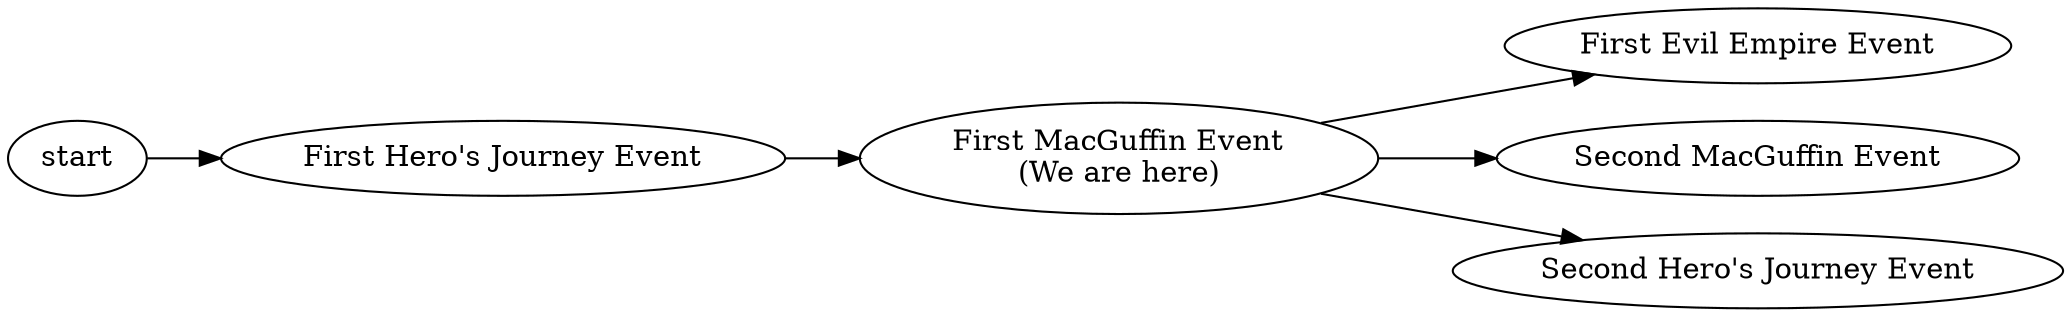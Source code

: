 digraph G {
  a [label="First Hero's Journey Event"];
  b [label="First Evil Empire Event"];
  c [label="First MacGuffin Event\n(We are here)"];
  e [label="Second MacGuffin Event"];
  d [label="Second Hero's Journey Event"];
  rankdir=LR;
  start -> a;
  a -> c;
  c -> b;
  c -> d;
  c -> e;
}
